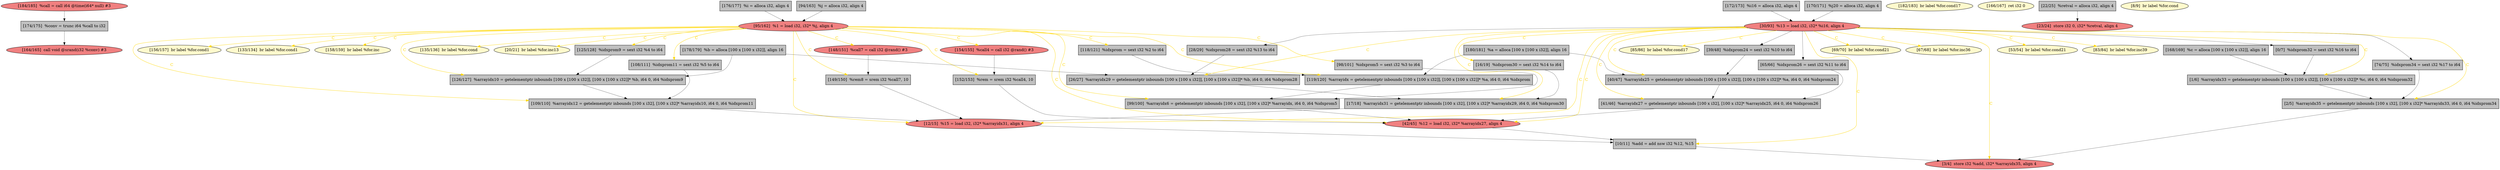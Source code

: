 
digraph G {


node255 [fillcolor=grey,label="[174/175]  %conv = trunc i64 %call to i32",shape=rectangle,style=filled ]
node254 [fillcolor=grey,label="[176/177]  %i = alloca i32, align 4",shape=rectangle,style=filled ]
node253 [fillcolor=lemonchiffon,label="[85/86]  br label %for.cond17",shape=ellipse,style=filled ]
node251 [fillcolor=grey,label="[172/173]  %i16 = alloca i32, align 4",shape=rectangle,style=filled ]
node246 [fillcolor=lightcoral,label="[154/155]  %call4 = call i32 @rand() #3",shape=ellipse,style=filled ]
node245 [fillcolor=lightcoral,label="[95/162]  %1 = load i32, i32* %j, align 4",shape=ellipse,style=filled ]
node244 [fillcolor=grey,label="[94/163]  %j = alloca i32, align 4",shape=rectangle,style=filled ]
node243 [fillcolor=lightcoral,label="[12/15]  %15 = load i32, i32* %arrayidx31, align 4",shape=ellipse,style=filled ]
node241 [fillcolor=lemonchiffon,label="[182/183]  br label %for.cond17",shape=ellipse,style=filled ]
node240 [fillcolor=grey,label="[17/18]  %arrayidx31 = getelementptr inbounds [100 x i32], [100 x i32]* %arrayidx29, i64 0, i64 %idxprom30",shape=rectangle,style=filled ]
node239 [fillcolor=grey,label="[10/11]  %add = add nsw i32 %12, %15",shape=rectangle,style=filled ]
node237 [fillcolor=grey,label="[40/47]  %arrayidx25 = getelementptr inbounds [100 x [100 x i32]], [100 x [100 x i32]]* %a, i64 0, i64 %idxprom24",shape=rectangle,style=filled ]
node205 [fillcolor=grey,label="[65/66]  %idxprom26 = sext i32 %11 to i64",shape=rectangle,style=filled ]
node238 [fillcolor=lemonchiffon,label="[156/157]  br label %for.cond1",shape=ellipse,style=filled ]
node214 [fillcolor=lightcoral,label="[164/165]  call void @srand(i32 %conv) #3",shape=ellipse,style=filled ]
node201 [fillcolor=grey,label="[74/75]  %idxprom34 = sext i32 %17 to i64",shape=rectangle,style=filled ]
node215 [fillcolor=lemonchiffon,label="[166/167]  ret i32 0",shape=ellipse,style=filled ]
node252 [fillcolor=grey,label="[180/181]  %a = alloca [100 x [100 x i32]], align 16",shape=rectangle,style=filled ]
node222 [fillcolor=lightcoral,label="[42/45]  %12 = load i32, i32* %arrayidx27, align 4",shape=ellipse,style=filled ]
node212 [fillcolor=grey,label="[170/171]  %j20 = alloca i32, align 4",shape=rectangle,style=filled ]
node213 [fillcolor=lemonchiffon,label="[133/134]  br label %for.cond1",shape=ellipse,style=filled ]
node230 [fillcolor=lemonchiffon,label="[69/70]  br label %for.cond21",shape=ellipse,style=filled ]
node211 [fillcolor=grey,label="[119/120]  %arrayidx = getelementptr inbounds [100 x [100 x i32]], [100 x [100 x i32]]* %a, i64 0, i64 %idxprom",shape=rectangle,style=filled ]
node226 [fillcolor=lemonchiffon,label="[67/68]  br label %for.inc36",shape=ellipse,style=filled ]
node228 [fillcolor=grey,label="[39/48]  %idxprom24 = sext i32 %10 to i64",shape=rectangle,style=filled ]
node207 [fillcolor=grey,label="[118/121]  %idxprom = sext i32 %2 to i64",shape=rectangle,style=filled ]
node242 [fillcolor=lightcoral,label="[30/93]  %13 = load i32, i32* %i16, align 4",shape=ellipse,style=filled ]
node208 [fillcolor=grey,label="[126/127]  %arrayidx10 = getelementptr inbounds [100 x [100 x i32]], [100 x [100 x i32]]* %b, i64 0, i64 %idxprom9",shape=rectangle,style=filled ]
node202 [fillcolor=grey,label="[98/101]  %idxprom5 = sext i32 %3 to i64",shape=rectangle,style=filled ]
node249 [fillcolor=grey,label="[1/6]  %arrayidx33 = getelementptr inbounds [100 x [100 x i32]], [100 x [100 x i32]]* %c, i64 0, i64 %idxprom32",shape=rectangle,style=filled ]
node203 [fillcolor=lemonchiffon,label="[158/159]  br label %for.inc",shape=ellipse,style=filled ]
node235 [fillcolor=grey,label="[16/19]  %idxprom30 = sext i32 %14 to i64",shape=rectangle,style=filled ]
node206 [fillcolor=grey,label="[99/100]  %arrayidx6 = getelementptr inbounds [100 x i32], [100 x i32]* %arrayidx, i64 0, i64 %idxprom5",shape=rectangle,style=filled ]
node216 [fillcolor=grey,label="[168/169]  %c = alloca [100 x [100 x i32]], align 16",shape=rectangle,style=filled ]
node204 [fillcolor=grey,label="[108/111]  %idxprom11 = sext i32 %5 to i64",shape=rectangle,style=filled ]
node217 [fillcolor=lemonchiffon,label="[135/136]  br label %for.cond",shape=ellipse,style=filled ]
node218 [fillcolor=grey,label="[149/150]  %rem8 = srem i32 %call7, 10",shape=rectangle,style=filled ]
node220 [fillcolor=lemonchiffon,label="[53/54]  br label %for.cond21",shape=ellipse,style=filled ]
node248 [fillcolor=grey,label="[152/153]  %rem = srem i32 %call4, 10",shape=rectangle,style=filled ]
node221 [fillcolor=grey,label="[22/25]  %retval = alloca i32, align 4",shape=rectangle,style=filled ]
node223 [fillcolor=grey,label="[2/5]  %arrayidx35 = getelementptr inbounds [100 x i32], [100 x i32]* %arrayidx33, i64 0, i64 %idxprom34",shape=rectangle,style=filled ]
node224 [fillcolor=grey,label="[41/46]  %arrayidx27 = getelementptr inbounds [100 x i32], [100 x i32]* %arrayidx25, i64 0, i64 %idxprom26",shape=rectangle,style=filled ]
node225 [fillcolor=lightcoral,label="[184/185]  %call = call i64 @time(i64* null) #3",shape=ellipse,style=filled ]
node250 [fillcolor=lightcoral,label="[148/151]  %call7 = call i32 @rand() #3",shape=ellipse,style=filled ]
node247 [fillcolor=lightcoral,label="[3/4]  store i32 %add, i32* %arrayidx35, align 4",shape=ellipse,style=filled ]
node227 [fillcolor=lightcoral,label="[23/24]  store i32 0, i32* %retval, align 4",shape=ellipse,style=filled ]
node229 [fillcolor=lemonchiffon,label="[20/21]  br label %for.inc13",shape=ellipse,style=filled ]
node219 [fillcolor=grey,label="[178/179]  %b = alloca [100 x [100 x i32]], align 16",shape=rectangle,style=filled ]
node231 [fillcolor=grey,label="[0/7]  %idxprom32 = sext i32 %16 to i64",shape=rectangle,style=filled ]
node210 [fillcolor=grey,label="[125/128]  %idxprom9 = sext i32 %4 to i64",shape=rectangle,style=filled ]
node232 [fillcolor=lemonchiffon,label="[83/84]  br label %for.inc39",shape=ellipse,style=filled ]
node209 [fillcolor=grey,label="[109/110]  %arrayidx12 = getelementptr inbounds [100 x i32], [100 x i32]* %arrayidx10, i64 0, i64 %idxprom11",shape=rectangle,style=filled ]
node234 [fillcolor=grey,label="[26/27]  %arrayidx29 = getelementptr inbounds [100 x [100 x i32]], [100 x [100 x i32]]* %b, i64 0, i64 %idxprom28",shape=rectangle,style=filled ]
node233 [fillcolor=grey,label="[28/29]  %idxprom28 = sext i32 %13 to i64",shape=rectangle,style=filled ]
node236 [fillcolor=lemonchiffon,label="[8/9]  br label %for.cond",shape=ellipse,style=filled ]

node207->node211 [style=solid,color=black,label="",penwidth=0.5,fontcolor=black ]
node219->node234 [style=solid,color=black,label="",penwidth=0.5,fontcolor=black ]
node242->node234 [style=solid,color=gold,label="C",penwidth=1.0,fontcolor=gold ]
node242->node205 [style=solid,color=black,label="",penwidth=0.5,fontcolor=black ]
node218->node243 [style=solid,color=black,label="",penwidth=0.5,fontcolor=black ]
node240->node243 [style=solid,color=black,label="",penwidth=0.5,fontcolor=black ]
node245->node210 [style=solid,color=gold,label="C",penwidth=1.0,fontcolor=gold ]
node223->node247 [style=solid,color=black,label="",penwidth=0.5,fontcolor=black ]
node245->node211 [style=solid,color=gold,label="C",penwidth=1.0,fontcolor=gold ]
node245->node203 [style=solid,color=gold,label="C",penwidth=1.0,fontcolor=gold ]
node239->node247 [style=solid,color=black,label="",penwidth=0.5,fontcolor=black ]
node204->node209 [style=solid,color=black,label="",penwidth=0.5,fontcolor=black ]
node245->node209 [style=solid,color=gold,label="C",penwidth=1.0,fontcolor=gold ]
node245->node217 [style=solid,color=gold,label="C",penwidth=1.0,fontcolor=gold ]
node208->node209 [style=solid,color=black,label="",penwidth=0.5,fontcolor=black ]
node233->node234 [style=solid,color=black,label="",penwidth=0.5,fontcolor=black ]
node245->node218 [style=solid,color=gold,label="C",penwidth=1.0,fontcolor=gold ]
node245->node246 [style=solid,color=gold,label="C",penwidth=1.0,fontcolor=gold ]
node228->node237 [style=solid,color=black,label="",penwidth=0.5,fontcolor=black ]
node246->node248 [style=solid,color=black,label="",penwidth=0.5,fontcolor=black ]
node245->node208 [style=solid,color=gold,label="C",penwidth=1.0,fontcolor=gold ]
node254->node245 [style=solid,color=black,label="",penwidth=0.5,fontcolor=black ]
node248->node222 [style=solid,color=black,label="",penwidth=0.5,fontcolor=black ]
node251->node242 [style=solid,color=black,label="",penwidth=0.5,fontcolor=black ]
node249->node223 [style=solid,color=black,label="",penwidth=0.5,fontcolor=black ]
node245->node206 [style=solid,color=gold,label="C",penwidth=1.0,fontcolor=gold ]
node245->node222 [style=solid,color=gold,label="C",penwidth=1.0,fontcolor=gold ]
node245->node213 [style=solid,color=gold,label="C",penwidth=1.0,fontcolor=gold ]
node242->node226 [style=solid,color=gold,label="C",penwidth=1.0,fontcolor=gold ]
node235->node240 [style=solid,color=black,label="",penwidth=0.5,fontcolor=black ]
node225->node255 [style=solid,color=black,label="",penwidth=0.5,fontcolor=black ]
node205->node224 [style=solid,color=black,label="",penwidth=0.5,fontcolor=black ]
node245->node250 [style=solid,color=gold,label="C",penwidth=1.0,fontcolor=gold ]
node201->node223 [style=solid,color=black,label="",penwidth=0.5,fontcolor=black ]
node252->node237 [style=solid,color=black,label="",penwidth=0.5,fontcolor=black ]
node234->node240 [style=solid,color=black,label="",penwidth=0.5,fontcolor=black ]
node245->node229 [style=solid,color=gold,label="C",penwidth=1.0,fontcolor=gold ]
node252->node211 [style=solid,color=black,label="",penwidth=0.5,fontcolor=black ]
node222->node239 [style=solid,color=black,label="",penwidth=0.5,fontcolor=black ]
node242->node240 [style=solid,color=gold,label="C",penwidth=1.0,fontcolor=gold ]
node242->node237 [style=solid,color=gold,label="C",penwidth=1.0,fontcolor=gold ]
node242->node243 [style=solid,color=gold,label="C",penwidth=1.0,fontcolor=gold ]
node242->node223 [style=solid,color=gold,label="C",penwidth=1.0,fontcolor=gold ]
node224->node222 [style=solid,color=black,label="",penwidth=0.5,fontcolor=black ]
node245->node243 [style=solid,color=gold,label="C",penwidth=1.0,fontcolor=gold ]
node231->node249 [style=solid,color=black,label="",penwidth=0.5,fontcolor=black ]
node237->node224 [style=solid,color=black,label="",penwidth=0.5,fontcolor=black ]
node245->node202 [style=solid,color=gold,label="C",penwidth=1.0,fontcolor=gold ]
node242->node228 [style=solid,color=black,label="",penwidth=0.5,fontcolor=black ]
node242->node247 [style=solid,color=gold,label="C",penwidth=1.0,fontcolor=gold ]
node242->node230 [style=solid,color=gold,label="C",penwidth=1.0,fontcolor=gold ]
node242->node231 [style=solid,color=black,label="",penwidth=0.5,fontcolor=black ]
node211->node206 [style=solid,color=black,label="",penwidth=0.5,fontcolor=black ]
node242->node253 [style=solid,color=gold,label="C",penwidth=1.0,fontcolor=gold ]
node242->node201 [style=solid,color=black,label="",penwidth=0.5,fontcolor=black ]
node244->node245 [style=solid,color=black,label="",penwidth=0.5,fontcolor=black ]
node206->node222 [style=solid,color=black,label="",penwidth=0.5,fontcolor=black ]
node210->node208 [style=solid,color=black,label="",penwidth=0.5,fontcolor=black ]
node242->node232 [style=solid,color=gold,label="C",penwidth=1.0,fontcolor=gold ]
node242->node220 [style=solid,color=gold,label="C",penwidth=1.0,fontcolor=gold ]
node221->node227 [style=solid,color=black,label="",penwidth=0.5,fontcolor=black ]
node242->node233 [style=solid,color=black,label="",penwidth=0.5,fontcolor=black ]
node242->node239 [style=solid,color=gold,label="C",penwidth=1.0,fontcolor=gold ]
node242->node224 [style=solid,color=gold,label="C",penwidth=1.0,fontcolor=gold ]
node202->node206 [style=solid,color=black,label="",penwidth=0.5,fontcolor=black ]
node219->node208 [style=solid,color=black,label="",penwidth=0.5,fontcolor=black ]
node242->node235 [style=solid,color=gold,label="C",penwidth=1.0,fontcolor=gold ]
node245->node207 [style=solid,color=gold,label="C",penwidth=1.0,fontcolor=gold ]
node242->node249 [style=solid,color=gold,label="C",penwidth=1.0,fontcolor=gold ]
node245->node238 [style=solid,color=gold,label="C",penwidth=1.0,fontcolor=gold ]
node250->node218 [style=solid,color=black,label="",penwidth=0.5,fontcolor=black ]
node242->node222 [style=solid,color=gold,label="C",penwidth=1.0,fontcolor=gold ]
node255->node214 [style=solid,color=black,label="",penwidth=0.5,fontcolor=black ]
node216->node249 [style=solid,color=black,label="",penwidth=0.5,fontcolor=black ]
node243->node239 [style=solid,color=black,label="",penwidth=0.5,fontcolor=black ]
node245->node248 [style=solid,color=gold,label="C",penwidth=1.0,fontcolor=gold ]
node212->node242 [style=solid,color=black,label="",penwidth=0.5,fontcolor=black ]
node245->node204 [style=solid,color=gold,label="C",penwidth=1.0,fontcolor=gold ]
node209->node243 [style=solid,color=black,label="",penwidth=0.5,fontcolor=black ]


}
